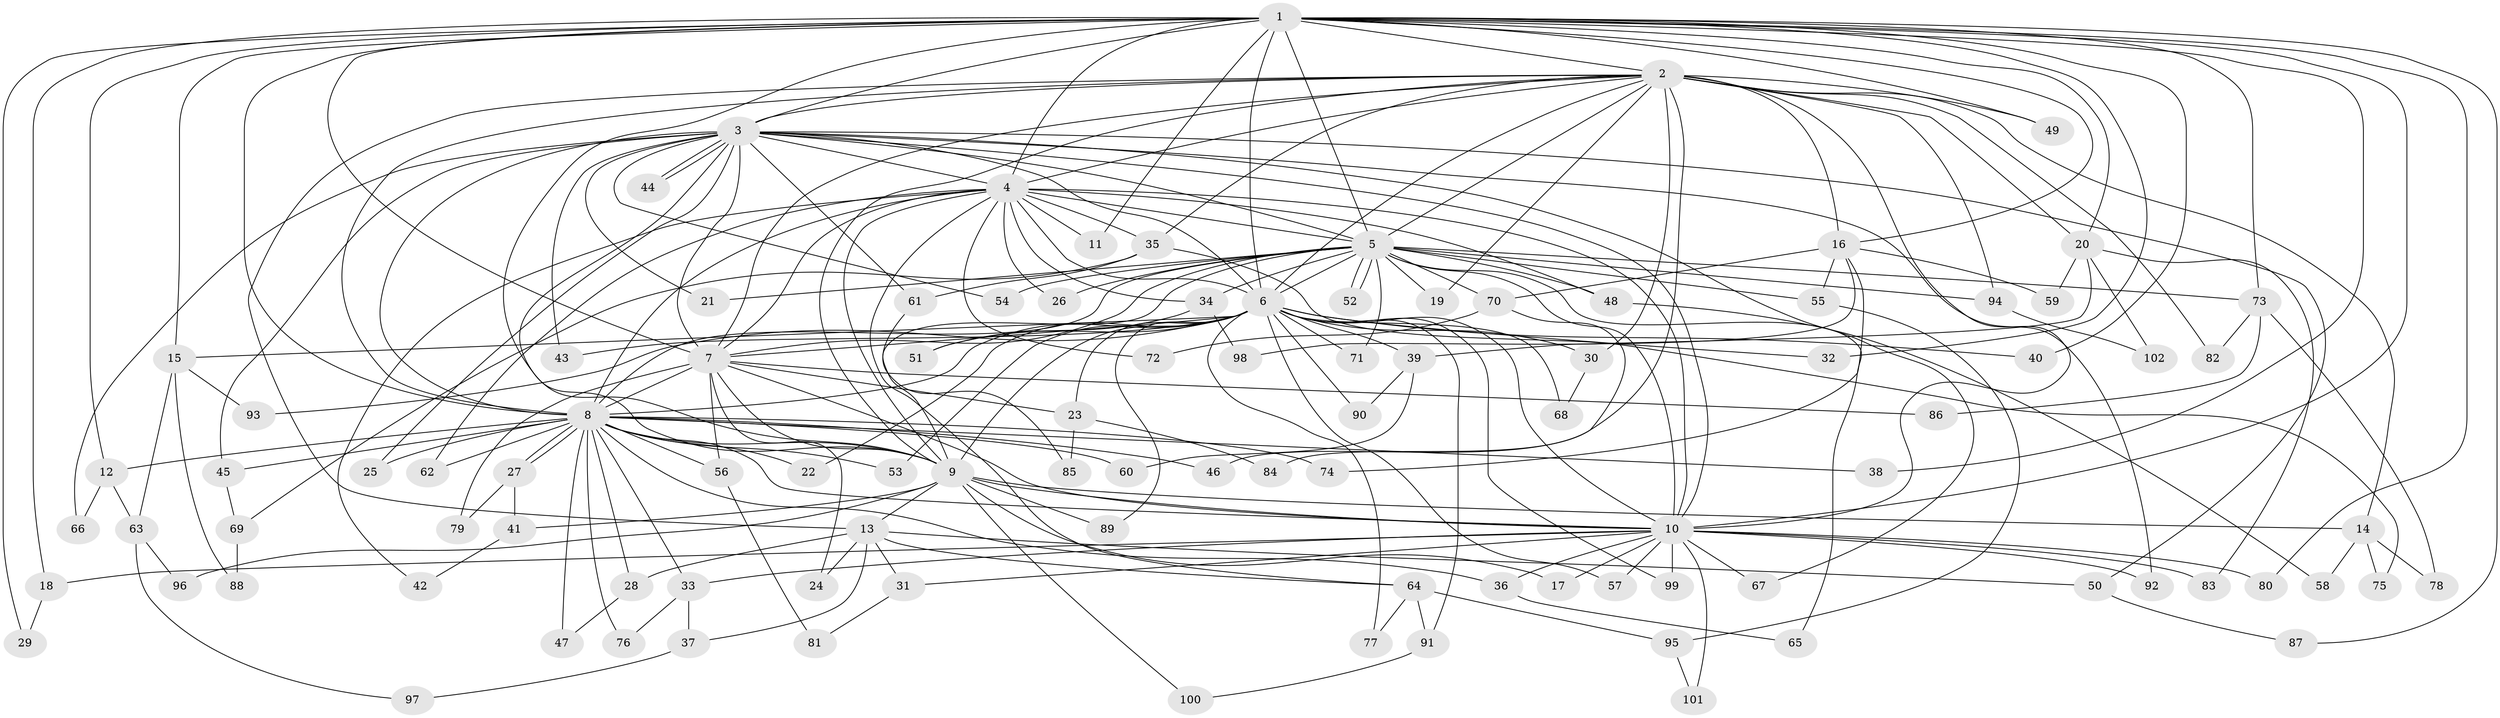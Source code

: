 // coarse degree distribution, {22: 0.01639344262295082, 14: 0.01639344262295082, 20: 0.01639344262295082, 17: 0.01639344262295082, 18: 0.01639344262295082, 24: 0.03278688524590164, 13: 0.01639344262295082, 16: 0.01639344262295082, 19: 0.01639344262295082, 2: 0.5245901639344263, 4: 0.13114754098360656, 11: 0.01639344262295082, 5: 0.06557377049180328, 3: 0.09836065573770492}
// Generated by graph-tools (version 1.1) at 2025/17/03/04/25 18:17:56]
// undirected, 102 vertices, 229 edges
graph export_dot {
graph [start="1"]
  node [color=gray90,style=filled];
  1;
  2;
  3;
  4;
  5;
  6;
  7;
  8;
  9;
  10;
  11;
  12;
  13;
  14;
  15;
  16;
  17;
  18;
  19;
  20;
  21;
  22;
  23;
  24;
  25;
  26;
  27;
  28;
  29;
  30;
  31;
  32;
  33;
  34;
  35;
  36;
  37;
  38;
  39;
  40;
  41;
  42;
  43;
  44;
  45;
  46;
  47;
  48;
  49;
  50;
  51;
  52;
  53;
  54;
  55;
  56;
  57;
  58;
  59;
  60;
  61;
  62;
  63;
  64;
  65;
  66;
  67;
  68;
  69;
  70;
  71;
  72;
  73;
  74;
  75;
  76;
  77;
  78;
  79;
  80;
  81;
  82;
  83;
  84;
  85;
  86;
  87;
  88;
  89;
  90;
  91;
  92;
  93;
  94;
  95;
  96;
  97;
  98;
  99;
  100;
  101;
  102;
  1 -- 2;
  1 -- 3;
  1 -- 4;
  1 -- 5;
  1 -- 6;
  1 -- 7;
  1 -- 8;
  1 -- 9;
  1 -- 10;
  1 -- 11;
  1 -- 12;
  1 -- 15;
  1 -- 16;
  1 -- 18;
  1 -- 20;
  1 -- 29;
  1 -- 32;
  1 -- 38;
  1 -- 40;
  1 -- 49;
  1 -- 73;
  1 -- 80;
  1 -- 87;
  2 -- 3;
  2 -- 4;
  2 -- 5;
  2 -- 6;
  2 -- 7;
  2 -- 8;
  2 -- 9;
  2 -- 10;
  2 -- 13;
  2 -- 14;
  2 -- 16;
  2 -- 19;
  2 -- 20;
  2 -- 30;
  2 -- 35;
  2 -- 46;
  2 -- 49;
  2 -- 82;
  2 -- 94;
  3 -- 4;
  3 -- 5;
  3 -- 6;
  3 -- 7;
  3 -- 8;
  3 -- 9;
  3 -- 10;
  3 -- 21;
  3 -- 25;
  3 -- 43;
  3 -- 44;
  3 -- 44;
  3 -- 45;
  3 -- 50;
  3 -- 54;
  3 -- 61;
  3 -- 66;
  3 -- 67;
  3 -- 92;
  4 -- 5;
  4 -- 6;
  4 -- 7;
  4 -- 8;
  4 -- 9;
  4 -- 10;
  4 -- 11;
  4 -- 26;
  4 -- 34;
  4 -- 35;
  4 -- 42;
  4 -- 48;
  4 -- 62;
  4 -- 64;
  4 -- 72;
  5 -- 6;
  5 -- 7;
  5 -- 8;
  5 -- 9;
  5 -- 10;
  5 -- 19;
  5 -- 21;
  5 -- 26;
  5 -- 34;
  5 -- 48;
  5 -- 52;
  5 -- 52;
  5 -- 54;
  5 -- 55;
  5 -- 65;
  5 -- 70;
  5 -- 71;
  5 -- 73;
  5 -- 94;
  6 -- 7;
  6 -- 8;
  6 -- 9;
  6 -- 10;
  6 -- 15;
  6 -- 22;
  6 -- 23;
  6 -- 30;
  6 -- 32;
  6 -- 39;
  6 -- 40;
  6 -- 43;
  6 -- 51;
  6 -- 53;
  6 -- 57;
  6 -- 68;
  6 -- 71;
  6 -- 77;
  6 -- 89;
  6 -- 90;
  6 -- 91;
  6 -- 93;
  6 -- 99;
  7 -- 8;
  7 -- 9;
  7 -- 10;
  7 -- 23;
  7 -- 24;
  7 -- 56;
  7 -- 79;
  7 -- 86;
  8 -- 9;
  8 -- 10;
  8 -- 12;
  8 -- 22;
  8 -- 25;
  8 -- 27;
  8 -- 27;
  8 -- 28;
  8 -- 33;
  8 -- 36;
  8 -- 38;
  8 -- 45;
  8 -- 46;
  8 -- 47;
  8 -- 53;
  8 -- 56;
  8 -- 60;
  8 -- 62;
  8 -- 74;
  8 -- 76;
  9 -- 10;
  9 -- 13;
  9 -- 14;
  9 -- 17;
  9 -- 41;
  9 -- 89;
  9 -- 96;
  9 -- 100;
  10 -- 17;
  10 -- 18;
  10 -- 31;
  10 -- 33;
  10 -- 36;
  10 -- 57;
  10 -- 67;
  10 -- 80;
  10 -- 83;
  10 -- 92;
  10 -- 99;
  10 -- 101;
  12 -- 63;
  12 -- 66;
  13 -- 24;
  13 -- 28;
  13 -- 31;
  13 -- 37;
  13 -- 50;
  13 -- 64;
  14 -- 58;
  14 -- 75;
  14 -- 78;
  15 -- 63;
  15 -- 88;
  15 -- 93;
  16 -- 55;
  16 -- 59;
  16 -- 70;
  16 -- 74;
  16 -- 98;
  18 -- 29;
  20 -- 39;
  20 -- 59;
  20 -- 83;
  20 -- 102;
  23 -- 84;
  23 -- 85;
  27 -- 41;
  27 -- 79;
  28 -- 47;
  30 -- 68;
  31 -- 81;
  33 -- 37;
  33 -- 76;
  34 -- 51;
  34 -- 98;
  35 -- 61;
  35 -- 69;
  35 -- 75;
  36 -- 65;
  37 -- 97;
  39 -- 60;
  39 -- 90;
  41 -- 42;
  45 -- 69;
  48 -- 58;
  50 -- 87;
  55 -- 95;
  56 -- 81;
  61 -- 85;
  63 -- 96;
  63 -- 97;
  64 -- 77;
  64 -- 91;
  64 -- 95;
  69 -- 88;
  70 -- 72;
  70 -- 84;
  73 -- 78;
  73 -- 82;
  73 -- 86;
  91 -- 100;
  94 -- 102;
  95 -- 101;
}
